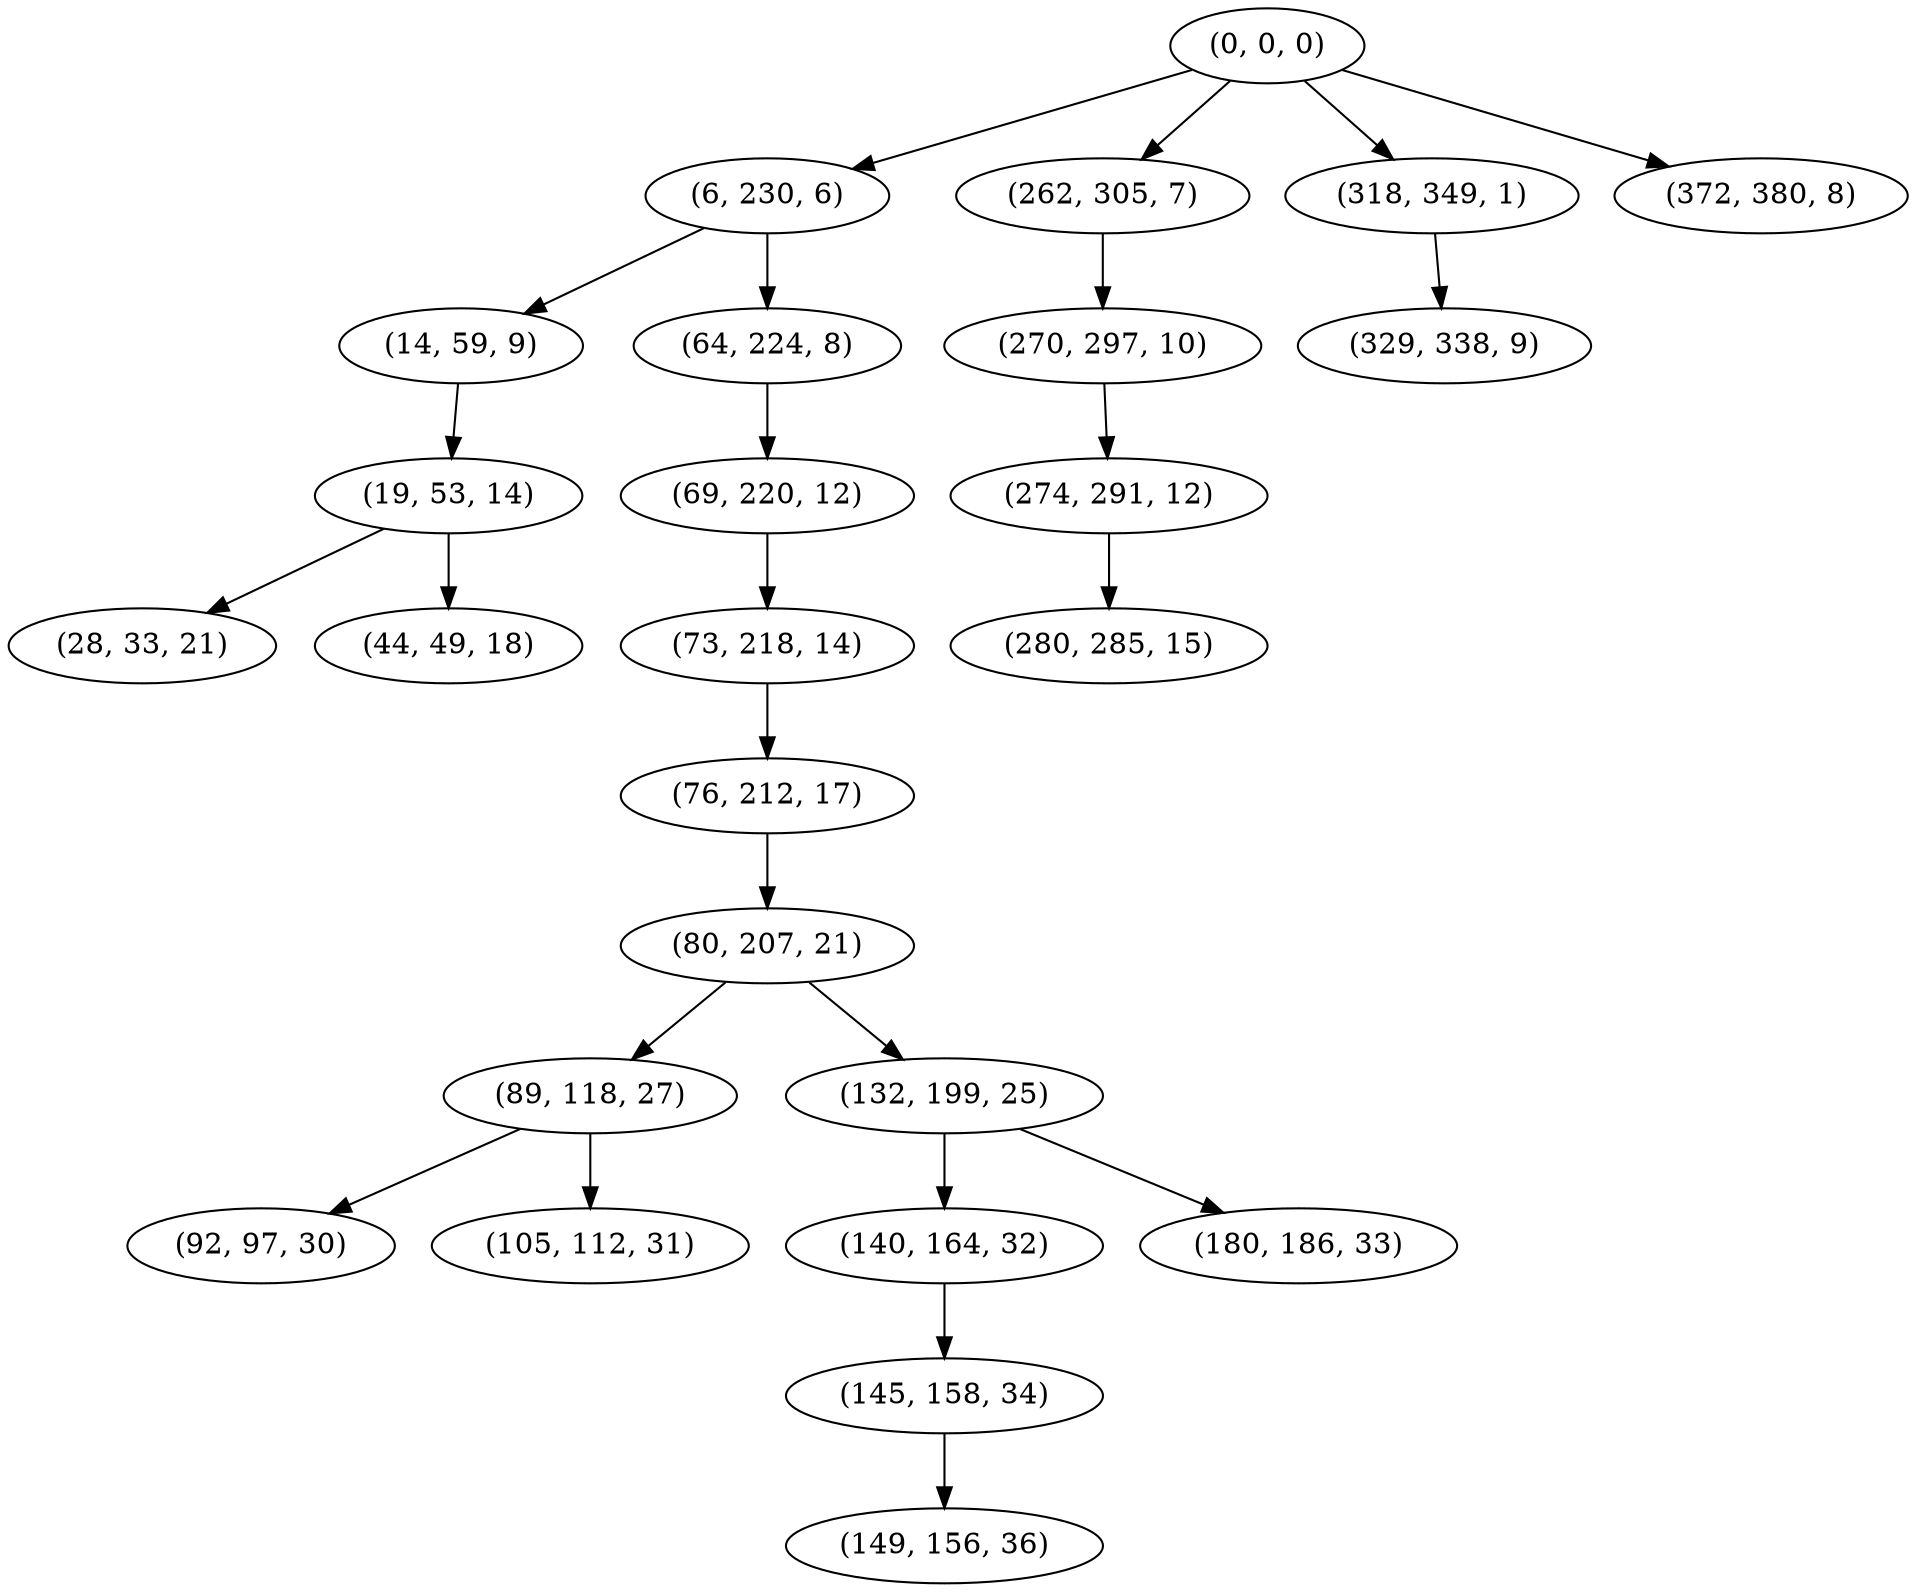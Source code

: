 digraph tree {
    "(0, 0, 0)";
    "(6, 230, 6)";
    "(14, 59, 9)";
    "(19, 53, 14)";
    "(28, 33, 21)";
    "(44, 49, 18)";
    "(64, 224, 8)";
    "(69, 220, 12)";
    "(73, 218, 14)";
    "(76, 212, 17)";
    "(80, 207, 21)";
    "(89, 118, 27)";
    "(92, 97, 30)";
    "(105, 112, 31)";
    "(132, 199, 25)";
    "(140, 164, 32)";
    "(145, 158, 34)";
    "(149, 156, 36)";
    "(180, 186, 33)";
    "(262, 305, 7)";
    "(270, 297, 10)";
    "(274, 291, 12)";
    "(280, 285, 15)";
    "(318, 349, 1)";
    "(329, 338, 9)";
    "(372, 380, 8)";
    "(0, 0, 0)" -> "(6, 230, 6)";
    "(0, 0, 0)" -> "(262, 305, 7)";
    "(0, 0, 0)" -> "(318, 349, 1)";
    "(0, 0, 0)" -> "(372, 380, 8)";
    "(6, 230, 6)" -> "(14, 59, 9)";
    "(6, 230, 6)" -> "(64, 224, 8)";
    "(14, 59, 9)" -> "(19, 53, 14)";
    "(19, 53, 14)" -> "(28, 33, 21)";
    "(19, 53, 14)" -> "(44, 49, 18)";
    "(64, 224, 8)" -> "(69, 220, 12)";
    "(69, 220, 12)" -> "(73, 218, 14)";
    "(73, 218, 14)" -> "(76, 212, 17)";
    "(76, 212, 17)" -> "(80, 207, 21)";
    "(80, 207, 21)" -> "(89, 118, 27)";
    "(80, 207, 21)" -> "(132, 199, 25)";
    "(89, 118, 27)" -> "(92, 97, 30)";
    "(89, 118, 27)" -> "(105, 112, 31)";
    "(132, 199, 25)" -> "(140, 164, 32)";
    "(132, 199, 25)" -> "(180, 186, 33)";
    "(140, 164, 32)" -> "(145, 158, 34)";
    "(145, 158, 34)" -> "(149, 156, 36)";
    "(262, 305, 7)" -> "(270, 297, 10)";
    "(270, 297, 10)" -> "(274, 291, 12)";
    "(274, 291, 12)" -> "(280, 285, 15)";
    "(318, 349, 1)" -> "(329, 338, 9)";
}
